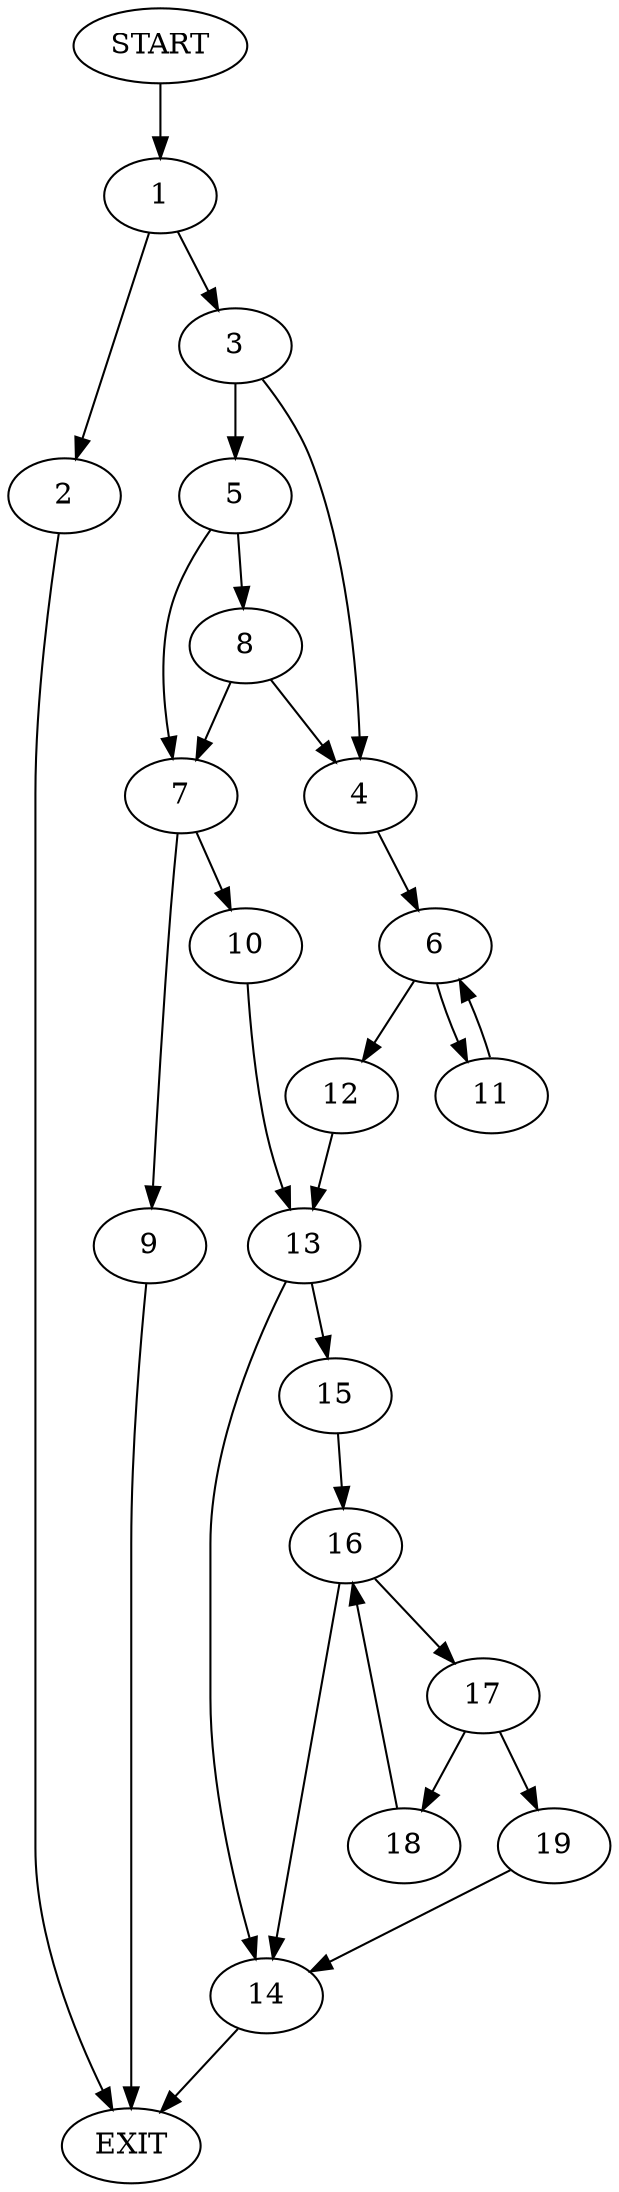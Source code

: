 digraph {
0 [label="START"]
20 [label="EXIT"]
0 -> 1
1 -> 2
1 -> 3
2 -> 20
3 -> 4
3 -> 5
4 -> 6
5 -> 7
5 -> 8
8 -> 4
8 -> 7
7 -> 9
7 -> 10
6 -> 11
6 -> 12
12 -> 13
11 -> 6
13 -> 14
13 -> 15
10 -> 13
9 -> 20
15 -> 16
14 -> 20
16 -> 14
16 -> 17
17 -> 18
17 -> 19
18 -> 16
19 -> 14
}
